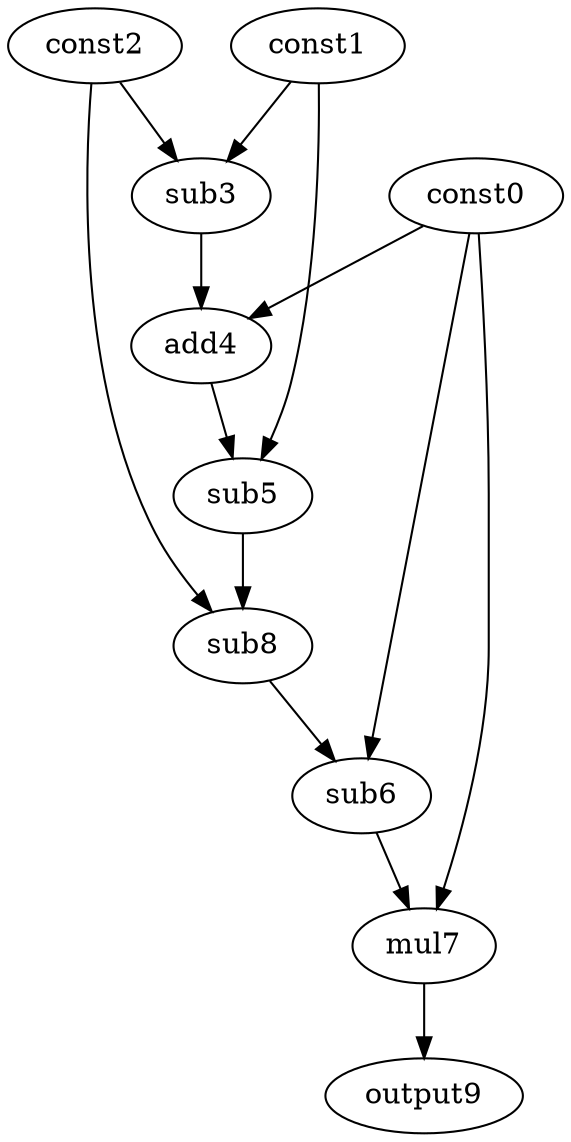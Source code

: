 digraph G { 
const0[opcode=const]; 
const1[opcode=const]; 
const2[opcode=const]; 
sub3[opcode=sub]; 
add4[opcode=add]; 
sub5[opcode=sub]; 
sub6[opcode=sub]; 
mul7[opcode=mul]; 
sub8[opcode=sub]; 
output9[opcode=output]; 
const1->sub3[operand=0];
const2->sub3[operand=1];
const0->add4[operand=0];
sub3->add4[operand=1];
const1->sub5[operand=0];
add4->sub5[operand=1];
const2->sub8[operand=0];
sub5->sub8[operand=1];
const0->sub6[operand=0];
sub8->sub6[operand=1];
const0->mul7[operand=0];
sub6->mul7[operand=1];
mul7->output9[operand=0];
}
